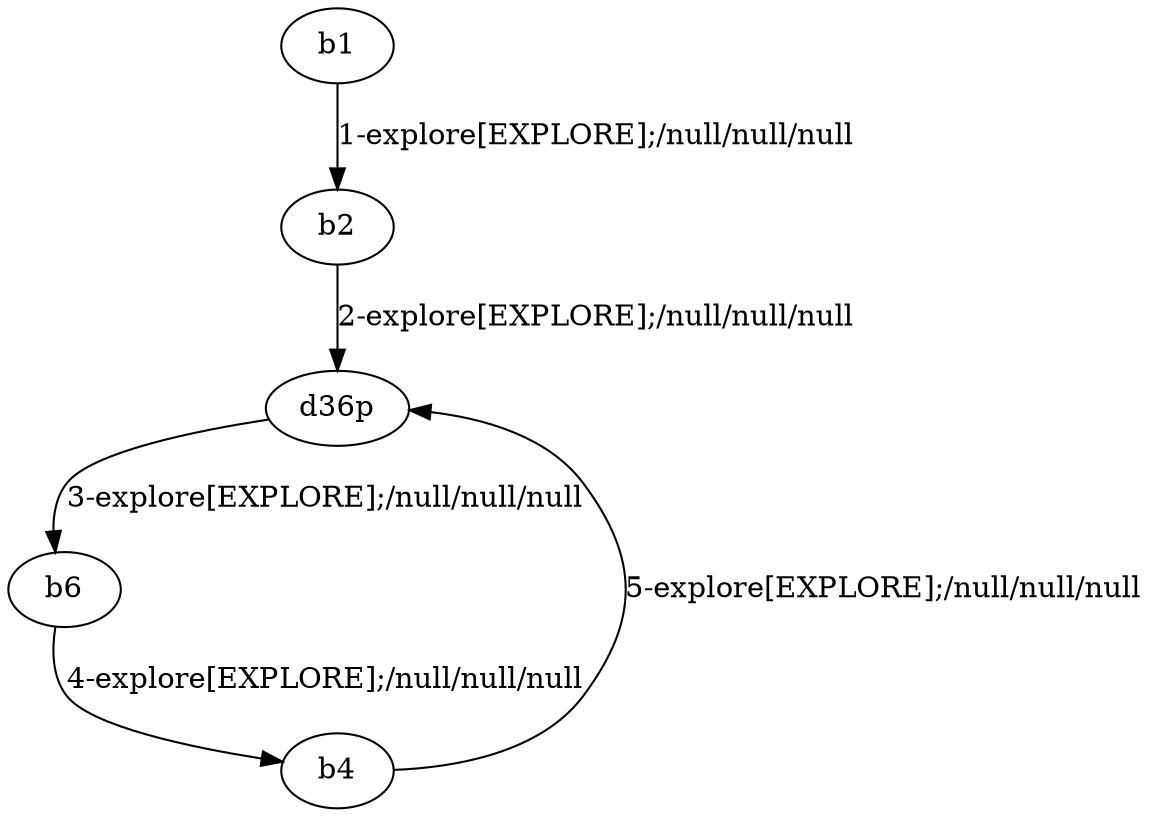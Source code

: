 # Total number of goals covered by this test: 4
# b2 --> d36p
# b4 --> d36p
# b6 --> b4
# d36p --> b6

digraph g {
"b1" -> "b2" [label = "1-explore[EXPLORE];/null/null/null"];
"b2" -> "d36p" [label = "2-explore[EXPLORE];/null/null/null"];
"d36p" -> "b6" [label = "3-explore[EXPLORE];/null/null/null"];
"b6" -> "b4" [label = "4-explore[EXPLORE];/null/null/null"];
"b4" -> "d36p" [label = "5-explore[EXPLORE];/null/null/null"];
}